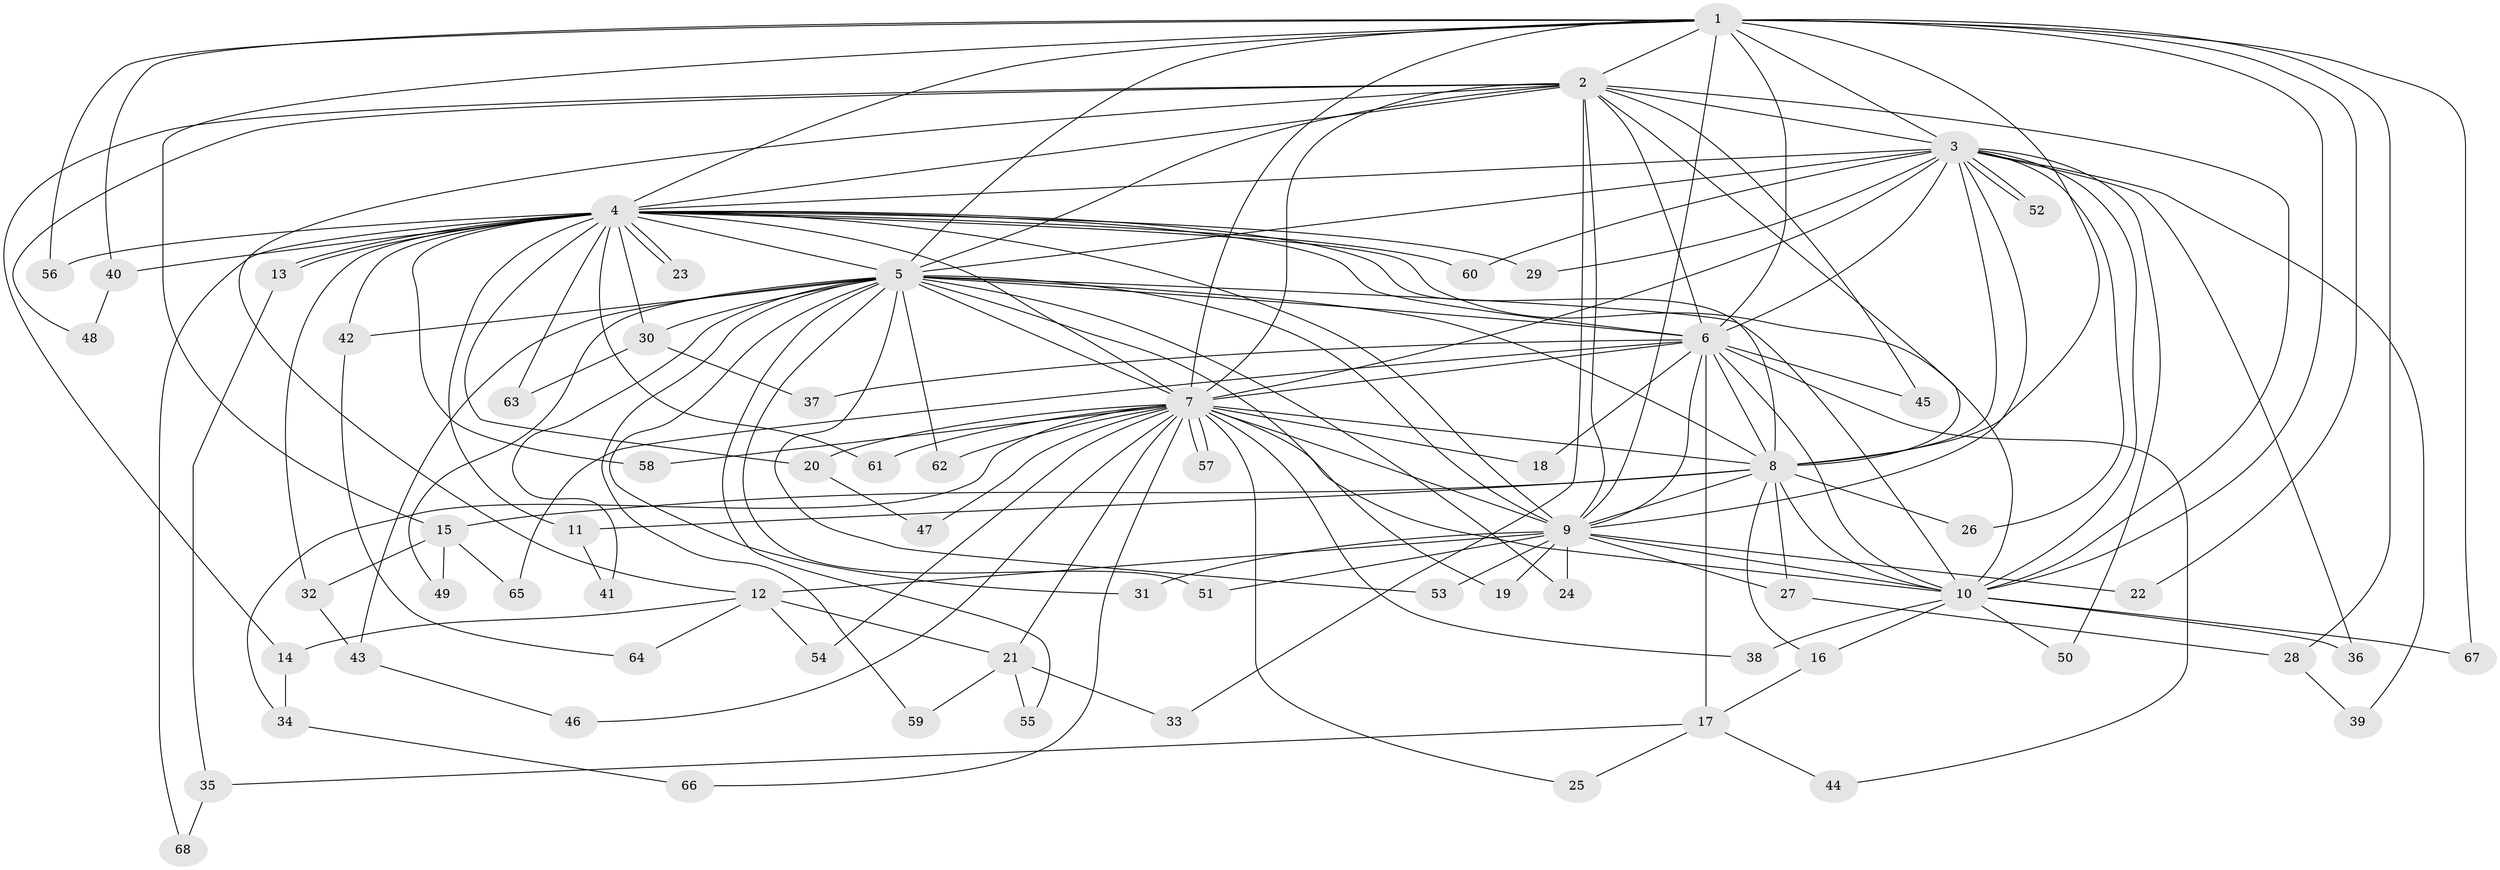 // Generated by graph-tools (version 1.1) at 2025/01/03/09/25 03:01:22]
// undirected, 68 vertices, 161 edges
graph export_dot {
graph [start="1"]
  node [color=gray90,style=filled];
  1;
  2;
  3;
  4;
  5;
  6;
  7;
  8;
  9;
  10;
  11;
  12;
  13;
  14;
  15;
  16;
  17;
  18;
  19;
  20;
  21;
  22;
  23;
  24;
  25;
  26;
  27;
  28;
  29;
  30;
  31;
  32;
  33;
  34;
  35;
  36;
  37;
  38;
  39;
  40;
  41;
  42;
  43;
  44;
  45;
  46;
  47;
  48;
  49;
  50;
  51;
  52;
  53;
  54;
  55;
  56;
  57;
  58;
  59;
  60;
  61;
  62;
  63;
  64;
  65;
  66;
  67;
  68;
  1 -- 2;
  1 -- 3;
  1 -- 4;
  1 -- 5;
  1 -- 6;
  1 -- 7;
  1 -- 8;
  1 -- 9;
  1 -- 10;
  1 -- 15;
  1 -- 22;
  1 -- 28;
  1 -- 40;
  1 -- 56;
  1 -- 67;
  2 -- 3;
  2 -- 4;
  2 -- 5;
  2 -- 6;
  2 -- 7;
  2 -- 8;
  2 -- 9;
  2 -- 10;
  2 -- 12;
  2 -- 14;
  2 -- 33;
  2 -- 45;
  2 -- 48;
  3 -- 4;
  3 -- 5;
  3 -- 6;
  3 -- 7;
  3 -- 8;
  3 -- 9;
  3 -- 10;
  3 -- 26;
  3 -- 29;
  3 -- 36;
  3 -- 39;
  3 -- 50;
  3 -- 52;
  3 -- 52;
  3 -- 60;
  4 -- 5;
  4 -- 6;
  4 -- 7;
  4 -- 8;
  4 -- 9;
  4 -- 10;
  4 -- 11;
  4 -- 13;
  4 -- 13;
  4 -- 20;
  4 -- 23;
  4 -- 23;
  4 -- 29;
  4 -- 30;
  4 -- 32;
  4 -- 40;
  4 -- 42;
  4 -- 56;
  4 -- 58;
  4 -- 60;
  4 -- 61;
  4 -- 63;
  4 -- 68;
  5 -- 6;
  5 -- 7;
  5 -- 8;
  5 -- 9;
  5 -- 10;
  5 -- 19;
  5 -- 24;
  5 -- 30;
  5 -- 31;
  5 -- 41;
  5 -- 42;
  5 -- 43;
  5 -- 49;
  5 -- 51;
  5 -- 53;
  5 -- 55;
  5 -- 59;
  5 -- 62;
  6 -- 7;
  6 -- 8;
  6 -- 9;
  6 -- 10;
  6 -- 17;
  6 -- 18;
  6 -- 37;
  6 -- 44;
  6 -- 45;
  6 -- 65;
  7 -- 8;
  7 -- 9;
  7 -- 10;
  7 -- 18;
  7 -- 20;
  7 -- 21;
  7 -- 25;
  7 -- 34;
  7 -- 38;
  7 -- 46;
  7 -- 47;
  7 -- 54;
  7 -- 57;
  7 -- 57;
  7 -- 58;
  7 -- 61;
  7 -- 62;
  7 -- 66;
  8 -- 9;
  8 -- 10;
  8 -- 11;
  8 -- 15;
  8 -- 16;
  8 -- 26;
  8 -- 27;
  9 -- 10;
  9 -- 12;
  9 -- 19;
  9 -- 22;
  9 -- 24;
  9 -- 27;
  9 -- 31;
  9 -- 51;
  9 -- 53;
  10 -- 16;
  10 -- 36;
  10 -- 38;
  10 -- 50;
  10 -- 67;
  11 -- 41;
  12 -- 14;
  12 -- 21;
  12 -- 54;
  12 -- 64;
  13 -- 35;
  14 -- 34;
  15 -- 32;
  15 -- 49;
  15 -- 65;
  16 -- 17;
  17 -- 25;
  17 -- 35;
  17 -- 44;
  20 -- 47;
  21 -- 33;
  21 -- 55;
  21 -- 59;
  27 -- 28;
  28 -- 39;
  30 -- 37;
  30 -- 63;
  32 -- 43;
  34 -- 66;
  35 -- 68;
  40 -- 48;
  42 -- 64;
  43 -- 46;
}
